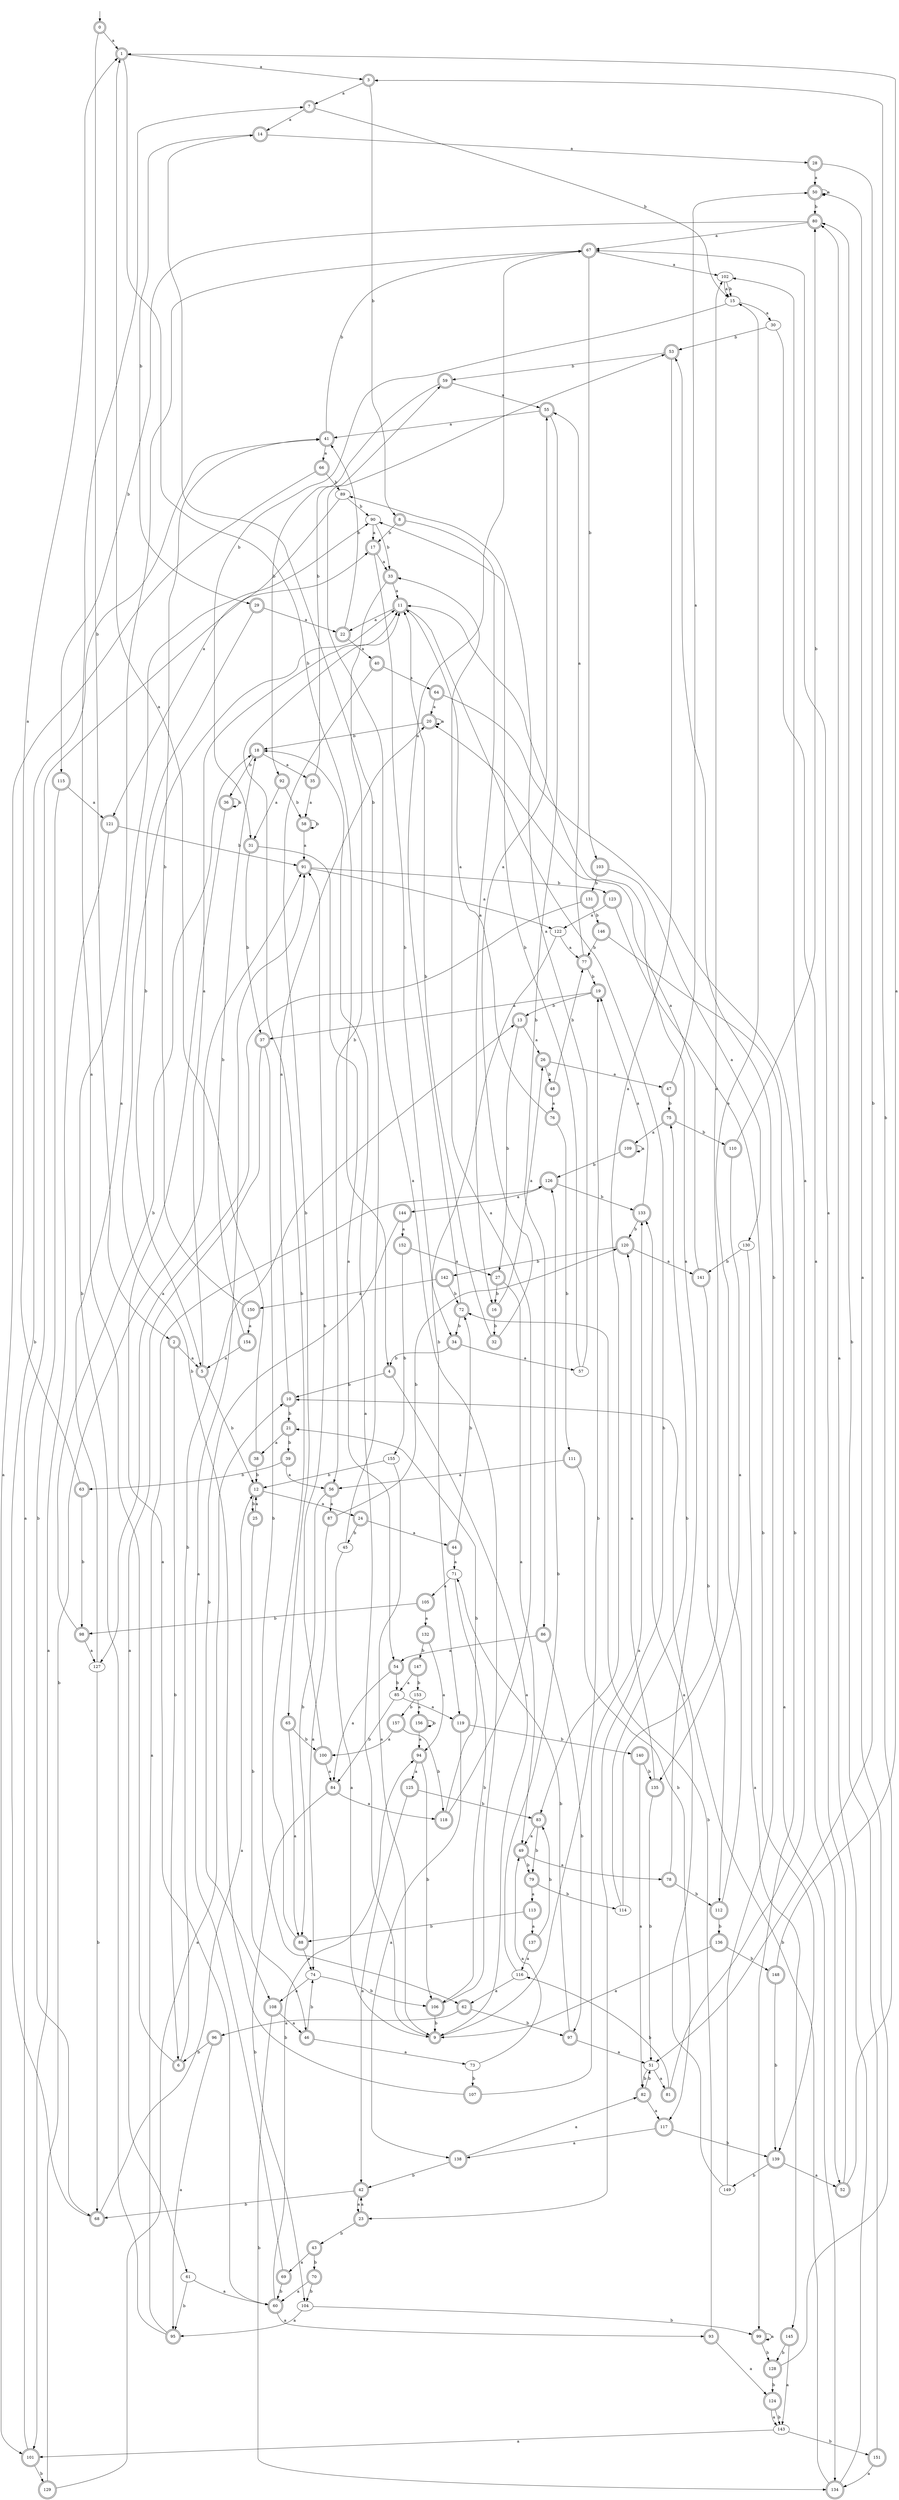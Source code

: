 digraph RandomDFA {
  __start0 [label="", shape=none];
  __start0 -> 0 [label=""];
  0 [shape=circle] [shape=doublecircle]
  0 -> 1 [label="a"]
  0 -> 2 [label="b"]
  1 [shape=doublecircle]
  1 -> 3 [label="a"]
  1 -> 4 [label="b"]
  2 [shape=doublecircle]
  2 -> 5 [label="a"]
  2 -> 6 [label="b"]
  3 [shape=doublecircle]
  3 -> 7 [label="a"]
  3 -> 8 [label="b"]
  4 [shape=doublecircle]
  4 -> 9 [label="a"]
  4 -> 10 [label="b"]
  5 [shape=doublecircle]
  5 -> 11 [label="a"]
  5 -> 12 [label="b"]
  6 [shape=doublecircle]
  6 -> 7 [label="a"]
  6 -> 13 [label="b"]
  7 [shape=doublecircle]
  7 -> 14 [label="a"]
  7 -> 15 [label="b"]
  8 [shape=doublecircle]
  8 -> 16 [label="a"]
  8 -> 17 [label="b"]
  9 [shape=doublecircle]
  9 -> 18 [label="a"]
  9 -> 19 [label="b"]
  10 [shape=doublecircle]
  10 -> 20 [label="a"]
  10 -> 21 [label="b"]
  11 [shape=doublecircle]
  11 -> 22 [label="a"]
  11 -> 23 [label="b"]
  12 [shape=doublecircle]
  12 -> 24 [label="a"]
  12 -> 25 [label="b"]
  13 [shape=doublecircle]
  13 -> 26 [label="a"]
  13 -> 27 [label="b"]
  14 [shape=doublecircle]
  14 -> 28 [label="a"]
  14 -> 29 [label="b"]
  15
  15 -> 30 [label="a"]
  15 -> 31 [label="b"]
  16 [shape=doublecircle]
  16 -> 26 [label="a"]
  16 -> 32 [label="b"]
  17 [shape=doublecircle]
  17 -> 33 [label="a"]
  17 -> 34 [label="b"]
  18 [shape=doublecircle]
  18 -> 35 [label="a"]
  18 -> 36 [label="b"]
  19 [shape=doublecircle]
  19 -> 37 [label="a"]
  19 -> 13 [label="b"]
  20 [shape=doublecircle]
  20 -> 20 [label="a"]
  20 -> 18 [label="b"]
  21 [shape=doublecircle]
  21 -> 38 [label="a"]
  21 -> 39 [label="b"]
  22 [shape=doublecircle]
  22 -> 40 [label="a"]
  22 -> 41 [label="b"]
  23 [shape=doublecircle]
  23 -> 42 [label="a"]
  23 -> 43 [label="b"]
  24 [shape=doublecircle]
  24 -> 44 [label="a"]
  24 -> 45 [label="b"]
  25 [shape=doublecircle]
  25 -> 12 [label="a"]
  25 -> 46 [label="b"]
  26 [shape=doublecircle]
  26 -> 47 [label="a"]
  26 -> 48 [label="b"]
  27 [shape=doublecircle]
  27 -> 49 [label="a"]
  27 -> 16 [label="b"]
  28 [shape=doublecircle]
  28 -> 50 [label="a"]
  28 -> 51 [label="b"]
  29 [shape=doublecircle]
  29 -> 22 [label="a"]
  29 -> 5 [label="b"]
  30
  30 -> 52 [label="a"]
  30 -> 53 [label="b"]
  31 [shape=doublecircle]
  31 -> 54 [label="a"]
  31 -> 37 [label="b"]
  32 [shape=doublecircle]
  32 -> 55 [label="a"]
  32 -> 11 [label="b"]
  33 [shape=doublecircle]
  33 -> 11 [label="a"]
  33 -> 56 [label="b"]
  34 [shape=doublecircle]
  34 -> 57 [label="a"]
  34 -> 4 [label="b"]
  35 [shape=doublecircle]
  35 -> 58 [label="a"]
  35 -> 59 [label="b"]
  36 [shape=doublecircle]
  36 -> 60 [label="a"]
  36 -> 36 [label="b"]
  37 [shape=doublecircle]
  37 -> 61 [label="a"]
  37 -> 62 [label="b"]
  38 [shape=doublecircle]
  38 -> 1 [label="a"]
  38 -> 12 [label="b"]
  39 [shape=doublecircle]
  39 -> 56 [label="a"]
  39 -> 63 [label="b"]
  40 [shape=doublecircle]
  40 -> 64 [label="a"]
  40 -> 65 [label="b"]
  41 [shape=doublecircle]
  41 -> 66 [label="a"]
  41 -> 67 [label="b"]
  42 [shape=doublecircle]
  42 -> 23 [label="a"]
  42 -> 68 [label="b"]
  43 [shape=doublecircle]
  43 -> 69 [label="a"]
  43 -> 70 [label="b"]
  44 [shape=doublecircle]
  44 -> 71 [label="a"]
  44 -> 72 [label="b"]
  45
  45 -> 9 [label="a"]
  45 -> 14 [label="b"]
  46 [shape=doublecircle]
  46 -> 73 [label="a"]
  46 -> 74 [label="b"]
  47 [shape=doublecircle]
  47 -> 50 [label="a"]
  47 -> 75 [label="b"]
  48 [shape=doublecircle]
  48 -> 76 [label="a"]
  48 -> 77 [label="b"]
  49 [shape=doublecircle]
  49 -> 78 [label="a"]
  49 -> 79 [label="b"]
  50 [shape=doublecircle]
  50 -> 50 [label="a"]
  50 -> 80 [label="b"]
  51
  51 -> 81 [label="a"]
  51 -> 82 [label="b"]
  52 [shape=doublecircle]
  52 -> 67 [label="a"]
  52 -> 3 [label="b"]
  53 [shape=doublecircle]
  53 -> 83 [label="a"]
  53 -> 59 [label="b"]
  54 [shape=doublecircle]
  54 -> 84 [label="a"]
  54 -> 85 [label="b"]
  55 [shape=doublecircle]
  55 -> 41 [label="a"]
  55 -> 86 [label="b"]
  56 [shape=doublecircle]
  56 -> 87 [label="a"]
  56 -> 88 [label="b"]
  57
  57 -> 89 [label="a"]
  57 -> 90 [label="b"]
  58 [shape=doublecircle]
  58 -> 91 [label="a"]
  58 -> 58 [label="b"]
  59 [shape=doublecircle]
  59 -> 55 [label="a"]
  59 -> 92 [label="b"]
  60 [shape=doublecircle]
  60 -> 93 [label="a"]
  60 -> 94 [label="b"]
  61
  61 -> 60 [label="a"]
  61 -> 95 [label="b"]
  62 [shape=doublecircle]
  62 -> 96 [label="a"]
  62 -> 97 [label="b"]
  63 [shape=doublecircle]
  63 -> 1 [label="a"]
  63 -> 98 [label="b"]
  64 [shape=doublecircle]
  64 -> 20 [label="a"]
  64 -> 99 [label="b"]
  65 [shape=doublecircle]
  65 -> 88 [label="a"]
  65 -> 100 [label="b"]
  66 [shape=doublecircle]
  66 -> 101 [label="a"]
  66 -> 89 [label="b"]
  67 [shape=doublecircle]
  67 -> 102 [label="a"]
  67 -> 103 [label="b"]
  68 [shape=doublecircle]
  68 -> 12 [label="a"]
  68 -> 41 [label="b"]
  69 [shape=doublecircle]
  69 -> 91 [label="a"]
  69 -> 60 [label="b"]
  70 [shape=doublecircle]
  70 -> 60 [label="a"]
  70 -> 104 [label="b"]
  71
  71 -> 105 [label="a"]
  71 -> 106 [label="b"]
  72 [shape=doublecircle]
  72 -> 67 [label="a"]
  72 -> 34 [label="b"]
  73
  73 -> 49 [label="a"]
  73 -> 107 [label="b"]
  74
  74 -> 108 [label="a"]
  74 -> 106 [label="b"]
  75 [shape=doublecircle]
  75 -> 109 [label="a"]
  75 -> 110 [label="b"]
  76 [shape=doublecircle]
  76 -> 11 [label="a"]
  76 -> 111 [label="b"]
  77 [shape=doublecircle]
  77 -> 55 [label="a"]
  77 -> 19 [label="b"]
  78 [shape=doublecircle]
  78 -> 11 [label="a"]
  78 -> 112 [label="b"]
  79 [shape=doublecircle]
  79 -> 113 [label="a"]
  79 -> 114 [label="b"]
  80 [shape=doublecircle]
  80 -> 67 [label="a"]
  80 -> 115 [label="b"]
  81 [shape=doublecircle]
  81 -> 102 [label="a"]
  81 -> 116 [label="b"]
  82 [shape=doublecircle]
  82 -> 117 [label="a"]
  82 -> 51 [label="b"]
  83 [shape=doublecircle]
  83 -> 49 [label="a"]
  83 -> 79 [label="b"]
  84 [shape=doublecircle]
  84 -> 118 [label="a"]
  84 -> 104 [label="b"]
  85
  85 -> 119 [label="a"]
  85 -> 84 [label="b"]
  86 [shape=doublecircle]
  86 -> 54 [label="a"]
  86 -> 97 [label="b"]
  87 [shape=doublecircle]
  87 -> 74 [label="a"]
  87 -> 120 [label="b"]
  88 [shape=doublecircle]
  88 -> 74 [label="a"]
  88 -> 11 [label="b"]
  89
  89 -> 121 [label="a"]
  89 -> 90 [label="b"]
  90
  90 -> 17 [label="a"]
  90 -> 33 [label="b"]
  91 [shape=doublecircle]
  91 -> 122 [label="a"]
  91 -> 123 [label="b"]
  92 [shape=doublecircle]
  92 -> 31 [label="a"]
  92 -> 58 [label="b"]
  93 [shape=doublecircle]
  93 -> 124 [label="a"]
  93 -> 72 [label="b"]
  94 [shape=doublecircle]
  94 -> 125 [label="a"]
  94 -> 106 [label="b"]
  95 [shape=doublecircle]
  95 -> 126 [label="a"]
  95 -> 67 [label="b"]
  96 [shape=doublecircle]
  96 -> 95 [label="a"]
  96 -> 6 [label="b"]
  97 [shape=doublecircle]
  97 -> 51 [label="a"]
  97 -> 71 [label="b"]
  98 [shape=doublecircle]
  98 -> 127 [label="a"]
  98 -> 18 [label="b"]
  99 [shape=doublecircle]
  99 -> 99 [label="a"]
  99 -> 128 [label="b"]
  100 [shape=doublecircle]
  100 -> 84 [label="a"]
  100 -> 91 [label="b"]
  101 [shape=doublecircle]
  101 -> 17 [label="a"]
  101 -> 129 [label="b"]
  102
  102 -> 15 [label="a"]
  102 -> 15 [label="b"]
  103 [shape=doublecircle]
  103 -> 130 [label="a"]
  103 -> 131 [label="b"]
  104
  104 -> 95 [label="a"]
  104 -> 99 [label="b"]
  105 [shape=doublecircle]
  105 -> 132 [label="a"]
  105 -> 98 [label="b"]
  106 [shape=doublecircle]
  106 -> 53 [label="a"]
  106 -> 9 [label="b"]
  107 [shape=doublecircle]
  107 -> 133 [label="a"]
  107 -> 11 [label="b"]
  108 [shape=doublecircle]
  108 -> 46 [label="a"]
  108 -> 134 [label="b"]
  109 [shape=doublecircle]
  109 -> 109 [label="a"]
  109 -> 126 [label="b"]
  110 [shape=doublecircle]
  110 -> 135 [label="a"]
  110 -> 80 [label="b"]
  111 [shape=doublecircle]
  111 -> 56 [label="a"]
  111 -> 117 [label="b"]
  112 [shape=doublecircle]
  112 -> 15 [label="a"]
  112 -> 136 [label="b"]
  113 [shape=doublecircle]
  113 -> 137 [label="a"]
  113 -> 88 [label="b"]
  114
  114 -> 102 [label="a"]
  114 -> 75 [label="b"]
  115 [shape=doublecircle]
  115 -> 121 [label="a"]
  115 -> 68 [label="b"]
  116
  116 -> 62 [label="a"]
  116 -> 126 [label="b"]
  117 [shape=doublecircle]
  117 -> 138 [label="a"]
  117 -> 139 [label="b"]
  118 [shape=doublecircle]
  118 -> 33 [label="a"]
  118 -> 21 [label="b"]
  119 [shape=doublecircle]
  119 -> 138 [label="a"]
  119 -> 140 [label="b"]
  120 [shape=doublecircle]
  120 -> 141 [label="a"]
  120 -> 142 [label="b"]
  121 [shape=doublecircle]
  121 -> 101 [label="a"]
  121 -> 91 [label="b"]
  122
  122 -> 77 [label="a"]
  122 -> 119 [label="b"]
  123 [shape=doublecircle]
  123 -> 122 [label="a"]
  123 -> 139 [label="b"]
  124 [shape=doublecircle]
  124 -> 143 [label="a"]
  124 -> 143 [label="b"]
  125 [shape=doublecircle]
  125 -> 42 [label="a"]
  125 -> 83 [label="b"]
  126 [shape=doublecircle]
  126 -> 144 [label="a"]
  126 -> 133 [label="b"]
  127
  127 -> 90 [label="a"]
  127 -> 68 [label="b"]
  128 [shape=doublecircle]
  128 -> 50 [label="a"]
  128 -> 124 [label="b"]
  129 [shape=doublecircle]
  129 -> 10 [label="a"]
  129 -> 91 [label="b"]
  130
  130 -> 145 [label="a"]
  130 -> 141 [label="b"]
  131 [shape=doublecircle]
  131 -> 127 [label="a"]
  131 -> 146 [label="b"]
  132 [shape=doublecircle]
  132 -> 94 [label="a"]
  132 -> 147 [label="b"]
  133 [shape=doublecircle]
  133 -> 19 [label="a"]
  133 -> 120 [label="b"]
  134 [shape=doublecircle]
  134 -> 80 [label="a"]
  134 -> 10 [label="b"]
  135 [shape=doublecircle]
  135 -> 120 [label="a"]
  135 -> 51 [label="b"]
  136 [shape=doublecircle]
  136 -> 9 [label="a"]
  136 -> 148 [label="b"]
  137 [shape=doublecircle]
  137 -> 116 [label="a"]
  137 -> 83 [label="b"]
  138 [shape=doublecircle]
  138 -> 82 [label="a"]
  138 -> 42 [label="b"]
  139 [shape=doublecircle]
  139 -> 52 [label="a"]
  139 -> 149 [label="b"]
  140 [shape=doublecircle]
  140 -> 82 [label="a"]
  140 -> 135 [label="b"]
  141 [shape=doublecircle]
  141 -> 20 [label="a"]
  141 -> 112 [label="b"]
  142 [shape=doublecircle]
  142 -> 150 [label="a"]
  142 -> 72 [label="b"]
  143
  143 -> 101 [label="a"]
  143 -> 151 [label="b"]
  144 [shape=doublecircle]
  144 -> 152 [label="a"]
  144 -> 108 [label="b"]
  145 [shape=doublecircle]
  145 -> 143 [label="a"]
  145 -> 128 [label="b"]
  146 [shape=doublecircle]
  146 -> 134 [label="a"]
  146 -> 77 [label="b"]
  147 [shape=doublecircle]
  147 -> 85 [label="a"]
  147 -> 153 [label="b"]
  148 [shape=doublecircle]
  148 -> 1 [label="a"]
  148 -> 139 [label="b"]
  149
  149 -> 133 [label="a"]
  149 -> 53 [label="b"]
  150 [shape=doublecircle]
  150 -> 154 [label="a"]
  150 -> 41 [label="b"]
  151 [shape=doublecircle]
  151 -> 134 [label="a"]
  151 -> 80 [label="b"]
  152 [shape=doublecircle]
  152 -> 27 [label="a"]
  152 -> 155 [label="b"]
  153
  153 -> 156 [label="a"]
  153 -> 157 [label="b"]
  154 [shape=doublecircle]
  154 -> 5 [label="a"]
  154 -> 18 [label="b"]
  155
  155 -> 9 [label="a"]
  155 -> 12 [label="b"]
  156 [shape=doublecircle]
  156 -> 94 [label="a"]
  156 -> 156 [label="b"]
  157 [shape=doublecircle]
  157 -> 100 [label="a"]
  157 -> 118 [label="b"]
}
